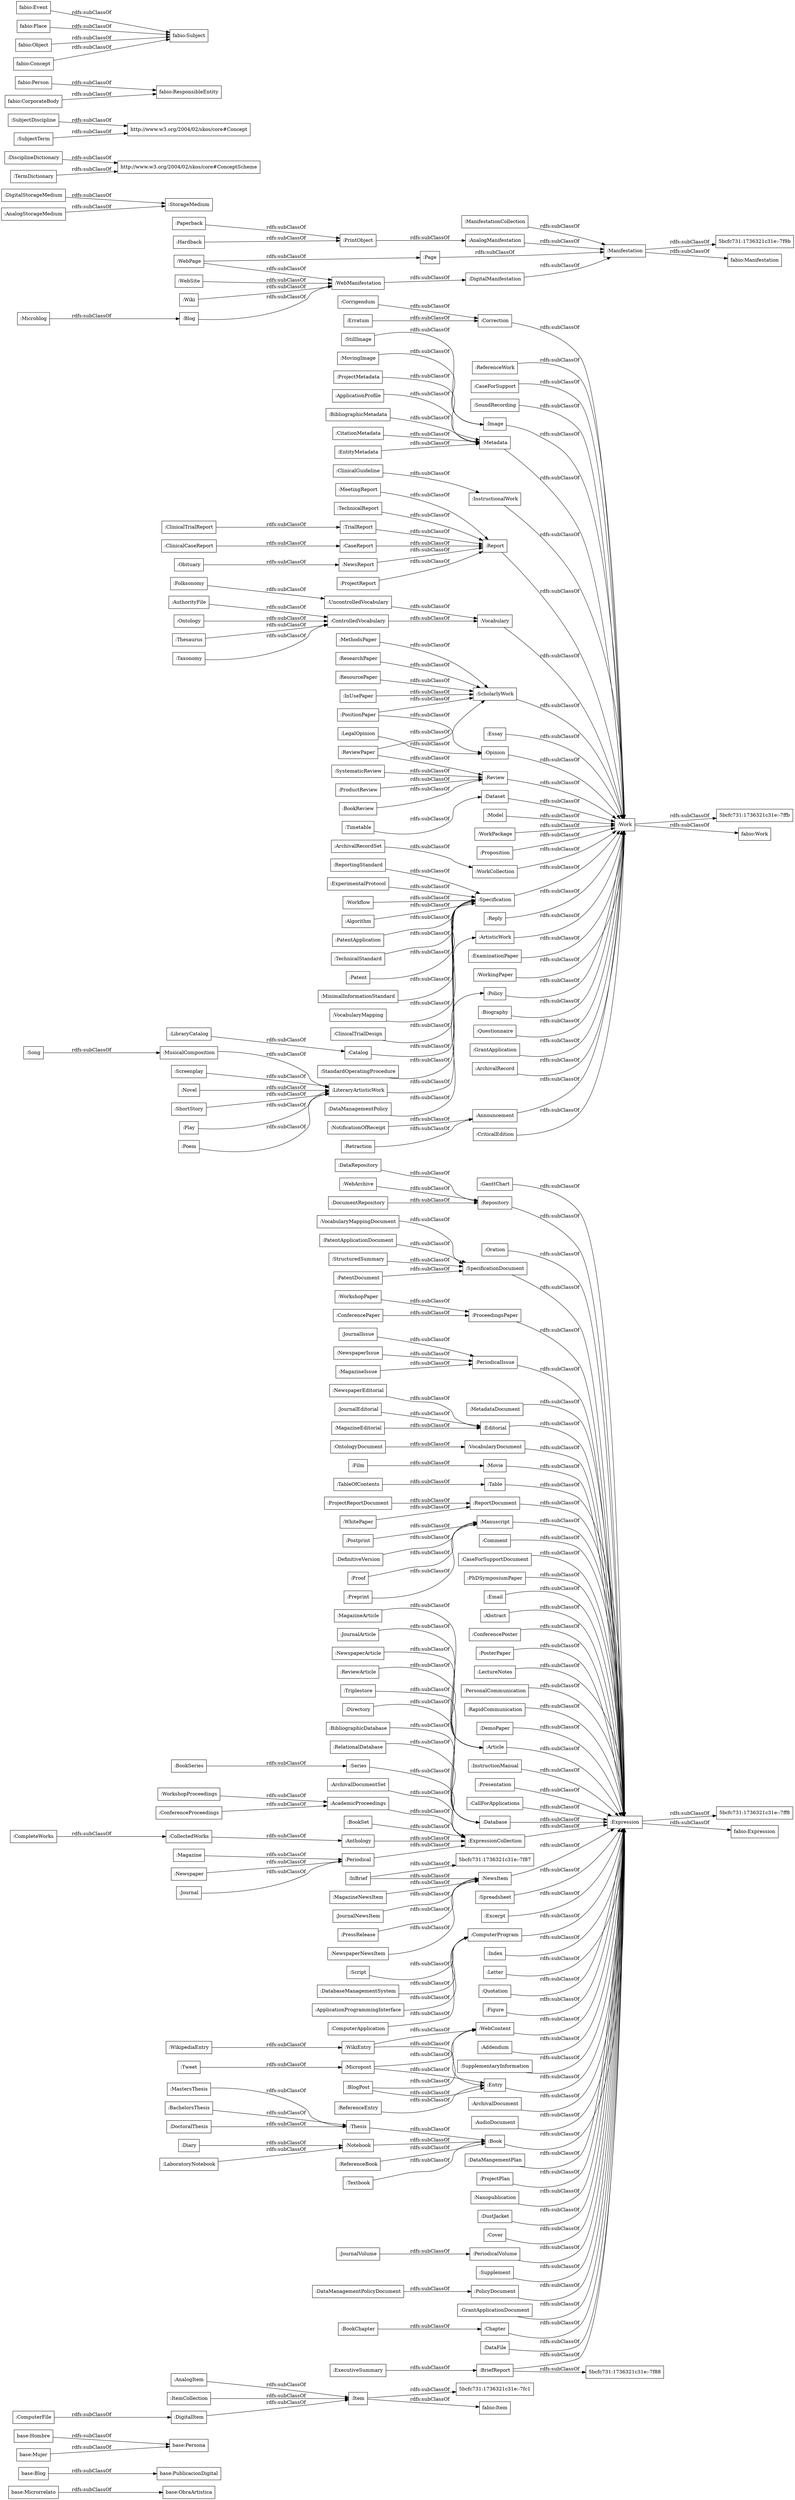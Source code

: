 digraph ar2dtool_diagram { 
rankdir=LR;
size="1000"
node [shape = rectangle, color="black"]; "base:ObraArtistica" "base:PublicacionDigital" "base:Persona" "base:Hombre" "base:Mujer" "base:Microrrelato" "base:Blog" ":AnalogItem" ":Oration" ":Song" ":SpecificationDocument" ":ProceedingsPaper" ":ComputerFile" ":ReferenceWork" "5bcfc731:1736321c31e:-7fc1" ":ReviewArticle" ":MethodsPaper" ":Diary" ":ReferenceEntry" ":LaboratoryNotebook" ":ClinicalTrialReport" ":ManifestationCollection" ":PeriodicalIssue" ":Textbook" ":CaseForSupport" ":SoundRecording" ":MetadataDocument" ":Editorial" ":Correction" ":PrintObject" ":PressRelease" ":Obituary" ":ResearchPaper" ":WebSite" ":Image" ":Metadata" ":ArchivalDocumentSet" ":BachelorsThesis" ":DigitalStorageMedium" ":Preprint" ":Micropost" ":VocabularyDocument" ":BookChapter" ":ConferencePaper" ":Workflow" ":Movie" ":Table" "5bcfc731:1736321c31e:-7f9b" ":Ontology" ":Thesaurus" ":InstructionalWork" ":Corrigendum" ":SystematicReview" ":Report" ":Poem" ":ArchivalRecordSet" ":PatentDocument" "http://www.w3.org/2004/02/skos/core#ConceptScheme" ":Vocabulary" ":Screenplay" ":Wiki" ":DataRepository" ":Postprint" ":AcademicProceedings" ":ReportDocument" ":Manuscript" ":JournalIssue" ":StorageMedium" ":RelationalDatabase" ":Essay" ":Comment" ":NewspaperNewsItem" ":Film" ":EntityMetadata" ":AnalogStorageMedium" ":Thesis" ":CaseForSupportDocument" ":ProjectMetadata" ":Tweet" ":Algorithm" ":PhDSymposiumPaper" ":ComputerApplication" ":Folksonomy" ":ClinicalCaseReport" ":ExecutiveSummary" ":LegalOpinion" ":ScholarlyWork" ":NotificationOfReceipt" ":Triplestore" ":Email" ":Abstract" ":ConferencePoster" ":LiteraryArtisticWork" ":WebArchive" ":DisciplineDictionary" ":WebManifestation" ":InBrief" ":Novel" ":PatentApplication" "5bcfc731:1736321c31e:-7ff8" ":Script" ":DataManagementPolicyDocument" ":ResourcePaper" ":ConferenceProceedings" ":Model" ":PosterPaper" ":TechnicalStandard" ":LectureNotes" ":PersonalCommunication" ":DataManagementPolicy" "fabio:Item" ":Erratum" ":WikiEntry" ":StillImage" ":Item" ":RapidCommunication" ":TrialReport" ":WorkPackage" ":DemoPaper" ":InUsePaper" ":UncontrolledVocabulary" ":Article" ":InstructionManual" ":Presentation" ":Proposition" ":CallForApplications" ":WebPage" ":Database" ":VocabularyMappingDocument" ":Patent" ":Notebook" ":Dataset" ":MinimalInformationStandard" ":PositionPaper" ":ExpressionCollection" ":NewsItem" ":Microblog" ":Magazine" ":CaseReport" ":ComputerProgram" ":Spreadsheet" ":BlogPost" ":Excerpt" ":ArtisticWork" ":Entry" ":Index" ":JournalVolume" ":JournalNewsItem" ":ProductReview" ":Taxonomy" ":WorkCollection" ":VocabularyMapping" ":Letter" ":WhitePaper" ":Paperback" ":Quotation" ":PatentApplicationDocument" ":Reply" ":Figure" ":BookReview" ":Specification" ":AnalogManifestation" ":ControlledVocabulary" ":BriefReport" ":Addendum" ":ExaminationPaper" ":BookSeries" ":Newspaper" ":Retraction" ":Review" ":WorkshopPaper" ":Opinion" ":WorkshopProceedings" ":Timetable" ":SupplementaryInformation" ":Book" ":ReviewPaper" ":WebContent" ":MovingImage" "5bcfc731:1736321c31e:-7f87" "fabio:Expression" ":ClinicalTrialDesign" ":MagazineNewsItem" ":ReferenceBook" ":ItemCollection" ":WikipediaEntry" ":DefinitiveVersion" ":ArchivalDocument" ":StandardOperatingProcedure" "http://www.w3.org/2004/02/skos/core#Concept" ":BookSet" ":ReportingStandard" ":ProjectReport" ":Anthology" ":MusicalComposition" ":AudioDocument" ":NewspaperIssue" ":MagazineIssue" ":Periodical" ":Manifestation" ":SubjectDiscipline" ":Expression" ":ProjectReportDocument" ":WorkingPaper" ":Catalog" "5bcfc731:1736321c31e:-7f88" ":MagazineArticle" ":Directory" ":PeriodicalVolume" ":NewspaperEditorial" ":Policy" ":Page" ":Biography" ":Questionnaire" ":MeetingReport" ":DataMangementPlan" ":DocumentRepository" ":ClinicalGuideline" ":ShortStory" ":StructuredSummary" ":ProjectPlan" ":CompleteWorks" ":OntologyDocument" ":DoctoralThesis" ":Nanopublication" ":DustJacket" ":Cover" ":SubjectTerm" ":Series" ":JournalEditorial" ":Hardback" ":MastersThesis" ":PolicyDocument" "5bcfc731:1736321c31e:-7ffb" ":Supplement" "fabio:Manifestation" ":TableOfContents" ":Chapter" ":ExperimentalProtocol" ":GrantApplicationDocument" ":GrantApplication" ":TechnicalReport" ":Repository" ":DigitalItem" ":CollectedWorks" ":DigitalManifestation" ":DataFile" ":BibliographicDatabase" ":ArchivalRecord" ":TermDictionary" ":ApplicationProfile" ":NewsReport" ":Journal" "fabio:Work" ":Announcement" ":DatabaseManagementSystem" ":LibraryCatalog" ":BibliographicMetadata" ":CitationMetadata" ":GanttChart" ":AuthorityFile" ":Blog" ":MagazineEditorial" ":Play" ":CriticalEdition" ":JournalArticle" ":Work" ":Proof" ":ApplicationProgrammingInterface" ":NewspaperArticle" "fabio:Person" "fabio:Subject" "fabio:ResponsibleEntity" "fabio:CorporateBody" "fabio:Event" "fabio:Place" "fabio:Object" "fabio:Concept" ; /*classes style*/
	":Newspaper" -> ":Periodical" [ label = "rdfs:subClassOf" ];
	":Wiki" -> ":WebManifestation" [ label = "rdfs:subClassOf" ];
	":SubjectTerm" -> "http://www.w3.org/2004/02/skos/core#Concept" [ label = "rdfs:subClassOf" ];
	":Policy" -> ":Work" [ label = "rdfs:subClassOf" ];
	":WhitePaper" -> ":ReportDocument" [ label = "rdfs:subClassOf" ];
	":MethodsPaper" -> ":ScholarlyWork" [ label = "rdfs:subClassOf" ];
	":InstructionManual" -> ":Expression" [ label = "rdfs:subClassOf" ];
	":RapidCommunication" -> ":Expression" [ label = "rdfs:subClassOf" ];
	":Hardback" -> ":PrintObject" [ label = "rdfs:subClassOf" ];
	":ArchivalRecordSet" -> ":WorkCollection" [ label = "rdfs:subClassOf" ];
	":ExecutiveSummary" -> ":BriefReport" [ label = "rdfs:subClassOf" ];
	":InBrief" -> "5bcfc731:1736321c31e:-7f87" [ label = "rdfs:subClassOf" ];
	":InBrief" -> ":NewsItem" [ label = "rdfs:subClassOf" ];
	":ComputerProgram" -> ":Expression" [ label = "rdfs:subClassOf" ];
	":Page" -> ":Manifestation" [ label = "rdfs:subClassOf" ];
	":DigitalStorageMedium" -> ":StorageMedium" [ label = "rdfs:subClassOf" ];
	"base:Blog" -> "base:PublicacionDigital" [ label = "rdfs:subClassOf" ];
	":Editorial" -> ":Expression" [ label = "rdfs:subClassOf" ];
	":StillImage" -> ":Image" [ label = "rdfs:subClassOf" ];
	":Entry" -> ":Expression" [ label = "rdfs:subClassOf" ];
	":ClinicalCaseReport" -> ":CaseReport" [ label = "rdfs:subClassOf" ];
	":InUsePaper" -> ":ScholarlyWork" [ label = "rdfs:subClassOf" ];
	":Play" -> ":LiteraryArtisticWork" [ label = "rdfs:subClassOf" ];
	"base:Hombre" -> "base:Persona" [ label = "rdfs:subClassOf" ];
	":MagazineIssue" -> ":PeriodicalIssue" [ label = "rdfs:subClassOf" ];
	":Workflow" -> ":Specification" [ label = "rdfs:subClassOf" ];
	":Article" -> ":Expression" [ label = "rdfs:subClassOf" ];
	":PhDSymposiumPaper" -> ":Expression" [ label = "rdfs:subClassOf" ];
	":Manuscript" -> ":Expression" [ label = "rdfs:subClassOf" ];
	":Script" -> ":ComputerProgram" [ label = "rdfs:subClassOf" ];
	":Spreadsheet" -> ":Expression" [ label = "rdfs:subClassOf" ];
	":MagazineArticle" -> ":Article" [ label = "rdfs:subClassOf" ];
	":Thesis" -> ":Book" [ label = "rdfs:subClassOf" ];
	":ExpressionCollection" -> ":Expression" [ label = "rdfs:subClassOf" ];
	":CallForApplications" -> ":Expression" [ label = "rdfs:subClassOf" ];
	":JournalNewsItem" -> ":NewsItem" [ label = "rdfs:subClassOf" ];
	"fabio:CorporateBody" -> "fabio:ResponsibleEntity" [ label = "rdfs:subClassOf" ];
	":Correction" -> ":Work" [ label = "rdfs:subClassOf" ];
	":TechnicalStandard" -> ":Specification" [ label = "rdfs:subClassOf" ];
	":Proposition" -> ":Work" [ label = "rdfs:subClassOf" ];
	":PressRelease" -> ":NewsItem" [ label = "rdfs:subClassOf" ];
	":RelationalDatabase" -> ":Database" [ label = "rdfs:subClassOf" ];
	":Series" -> ":ExpressionCollection" [ label = "rdfs:subClassOf" ];
	":Periodical" -> ":ExpressionCollection" [ label = "rdfs:subClassOf" ];
	":UncontrolledVocabulary" -> ":Vocabulary" [ label = "rdfs:subClassOf" ];
	"fabio:Place" -> "fabio:Subject" [ label = "rdfs:subClassOf" ];
	":ArchivalDocument" -> ":Expression" [ label = "rdfs:subClassOf" ];
	":AuthorityFile" -> ":ControlledVocabulary" [ label = "rdfs:subClassOf" ];
	":MagazineNewsItem" -> ":NewsItem" [ label = "rdfs:subClassOf" ];
	":Tweet" -> ":Micropost" [ label = "rdfs:subClassOf" ];
	":Song" -> ":MusicalComposition" [ label = "rdfs:subClassOf" ];
	":Paperback" -> ":PrintObject" [ label = "rdfs:subClassOf" ];
	":Specification" -> ":Work" [ label = "rdfs:subClassOf" ];
	":Preprint" -> ":Manuscript" [ label = "rdfs:subClassOf" ];
	":ProjectReportDocument" -> ":ReportDocument" [ label = "rdfs:subClassOf" ];
	":BlogPost" -> ":Entry" [ label = "rdfs:subClassOf" ];
	":BlogPost" -> ":WebContent" [ label = "rdfs:subClassOf" ];
	":Obituary" -> ":NewsReport" [ label = "rdfs:subClassOf" ];
	":CaseReport" -> ":Report" [ label = "rdfs:subClassOf" ];
	":Timetable" -> ":Dataset" [ label = "rdfs:subClassOf" ];
	":WorkshopProceedings" -> ":AcademicProceedings" [ label = "rdfs:subClassOf" ];
	":Retraction" -> ":Announcement" [ label = "rdfs:subClassOf" ];
	":Image" -> ":Work" [ label = "rdfs:subClassOf" ];
	":GrantApplication" -> ":Work" [ label = "rdfs:subClassOf" ];
	":MagazineEditorial" -> ":Editorial" [ label = "rdfs:subClassOf" ];
	":Textbook" -> ":Book" [ label = "rdfs:subClassOf" ];
	":StandardOperatingProcedure" -> ":Specification" [ label = "rdfs:subClassOf" ];
	":TableOfContents" -> ":Table" [ label = "rdfs:subClassOf" ];
	":Table" -> ":Expression" [ label = "rdfs:subClassOf" ];
	":JournalIssue" -> ":PeriodicalIssue" [ label = "rdfs:subClassOf" ];
	":PeriodicalIssue" -> ":Expression" [ label = "rdfs:subClassOf" ];
	":ClinicalTrialReport" -> ":TrialReport" [ label = "rdfs:subClassOf" ];
	":Metadata" -> ":Work" [ label = "rdfs:subClassOf" ];
	":ReferenceWork" -> ":Work" [ label = "rdfs:subClassOf" ];
	":Algorithm" -> ":Specification" [ label = "rdfs:subClassOf" ];
	":Diary" -> ":Notebook" [ label = "rdfs:subClassOf" ];
	":Review" -> ":Work" [ label = "rdfs:subClassOf" ];
	":MusicalComposition" -> ":LiteraryArtisticWork" [ label = "rdfs:subClassOf" ];
	":ReportingStandard" -> ":Specification" [ label = "rdfs:subClassOf" ];
	":NewspaperArticle" -> ":Article" [ label = "rdfs:subClassOf" ];
	":PeriodicalVolume" -> ":Expression" [ label = "rdfs:subClassOf" ];
	":MastersThesis" -> ":Thesis" [ label = "rdfs:subClassOf" ];
	":ConferencePaper" -> ":ProceedingsPaper" [ label = "rdfs:subClassOf" ];
	":Novel" -> ":LiteraryArtisticWork" [ label = "rdfs:subClassOf" ];
	":VocabularyMapping" -> ":Specification" [ label = "rdfs:subClassOf" ];
	":ResearchPaper" -> ":ScholarlyWork" [ label = "rdfs:subClassOf" ];
	":DataFile" -> ":Expression" [ label = "rdfs:subClassOf" ];
	":NewsReport" -> ":Report" [ label = "rdfs:subClassOf" ];
	":NewsItem" -> ":Expression" [ label = "rdfs:subClassOf" ];
	":Triplestore" -> ":Database" [ label = "rdfs:subClassOf" ];
	":ClinicalTrialDesign" -> ":Specification" [ label = "rdfs:subClassOf" ];
	":Cover" -> ":Expression" [ label = "rdfs:subClassOf" ];
	":Directory" -> ":Database" [ label = "rdfs:subClassOf" ];
	":Expression" -> "5bcfc731:1736321c31e:-7ff8" [ label = "rdfs:subClassOf" ];
	":Expression" -> "fabio:Expression" [ label = "rdfs:subClassOf" ];
	":TermDictionary" -> "http://www.w3.org/2004/02/skos/core#ConceptScheme" [ label = "rdfs:subClassOf" ];
	":Item" -> "5bcfc731:1736321c31e:-7fc1" [ label = "rdfs:subClassOf" ];
	":Item" -> "fabio:Item" [ label = "rdfs:subClassOf" ];
	":ArtisticWork" -> ":Work" [ label = "rdfs:subClassOf" ];
	":DustJacket" -> ":Expression" [ label = "rdfs:subClassOf" ];
	":Notebook" -> ":Book" [ label = "rdfs:subClassOf" ];
	":Postprint" -> ":Manuscript" [ label = "rdfs:subClassOf" ];
	":NewspaperIssue" -> ":PeriodicalIssue" [ label = "rdfs:subClassOf" ];
	":Patent" -> ":Specification" [ label = "rdfs:subClassOf" ];
	":Addendum" -> ":Expression" [ label = "rdfs:subClassOf" ];
	":WorkPackage" -> ":Work" [ label = "rdfs:subClassOf" ];
	":Dataset" -> ":Work" [ label = "rdfs:subClassOf" ];
	":NewspaperNewsItem" -> ":NewsItem" [ label = "rdfs:subClassOf" ];
	":DataRepository" -> ":Repository" [ label = "rdfs:subClassOf" ];
	":VocabularyMappingDocument" -> ":SpecificationDocument" [ label = "rdfs:subClassOf" ];
	":ItemCollection" -> ":Item" [ label = "rdfs:subClassOf" ];
	":Biography" -> ":Work" [ label = "rdfs:subClassOf" ];
	":AudioDocument" -> ":Expression" [ label = "rdfs:subClassOf" ];
	":Report" -> ":Work" [ label = "rdfs:subClassOf" ];
	":GrantApplicationDocument" -> ":Expression" [ label = "rdfs:subClassOf" ];
	":DefinitiveVersion" -> ":Manuscript" [ label = "rdfs:subClassOf" ];
	":Ontology" -> ":ControlledVocabulary" [ label = "rdfs:subClassOf" ];
	":Blog" -> ":WebManifestation" [ label = "rdfs:subClassOf" ];
	":SystematicReview" -> ":Review" [ label = "rdfs:subClassOf" ];
	":Magazine" -> ":Periodical" [ label = "rdfs:subClassOf" ];
	":ResourcePaper" -> ":ScholarlyWork" [ label = "rdfs:subClassOf" ];
	":JournalEditorial" -> ":Editorial" [ label = "rdfs:subClassOf" ];
	":AcademicProceedings" -> ":ExpressionCollection" [ label = "rdfs:subClassOf" ];
	":LaboratoryNotebook" -> ":Notebook" [ label = "rdfs:subClassOf" ];
	":Oration" -> ":Expression" [ label = "rdfs:subClassOf" ];
	":DemoPaper" -> ":Expression" [ label = "rdfs:subClassOf" ];
	":BookChapter" -> ":Chapter" [ label = "rdfs:subClassOf" ];
	":PrintObject" -> ":AnalogManifestation" [ label = "rdfs:subClassOf" ];
	":BachelorsThesis" -> ":Thesis" [ label = "rdfs:subClassOf" ];
	":Manifestation" -> "5bcfc731:1736321c31e:-7f9b" [ label = "rdfs:subClassOf" ];
	":Manifestation" -> "fabio:Manifestation" [ label = "rdfs:subClassOf" ];
	":StructuredSummary" -> ":SpecificationDocument" [ label = "rdfs:subClassOf" ];
	":Excerpt" -> ":Expression" [ label = "rdfs:subClassOf" ];
	":CaseForSupportDocument" -> ":Expression" [ label = "rdfs:subClassOf" ];
	":SoundRecording" -> ":Work" [ label = "rdfs:subClassOf" ];
	":MinimalInformationStandard" -> ":Specification" [ label = "rdfs:subClassOf" ];
	":VocabularyDocument" -> ":Expression" [ label = "rdfs:subClassOf" ];
	":ConferenceProceedings" -> ":AcademicProceedings" [ label = "rdfs:subClassOf" ];
	":ManifestationCollection" -> ":Manifestation" [ label = "rdfs:subClassOf" ];
	":ExaminationPaper" -> ":Work" [ label = "rdfs:subClassOf" ];
	":GanttChart" -> ":Expression" [ label = "rdfs:subClassOf" ];
	":BookSet" -> ":ExpressionCollection" [ label = "rdfs:subClassOf" ];
	":Supplement" -> ":Expression" [ label = "rdfs:subClassOf" ];
	":ReviewPaper" -> ":Review" [ label = "rdfs:subClassOf" ];
	":ReviewPaper" -> ":ScholarlyWork" [ label = "rdfs:subClassOf" ];
	":CaseForSupport" -> ":Work" [ label = "rdfs:subClassOf" ];
	":Corrigendum" -> ":Correction" [ label = "rdfs:subClassOf" ];
	":DigitalItem" -> ":Item" [ label = "rdfs:subClassOf" ];
	":Database" -> ":Expression" [ label = "rdfs:subClassOf" ];
	":SubjectDiscipline" -> "http://www.w3.org/2004/02/skos/core#Concept" [ label = "rdfs:subClassOf" ];
	":ShortStory" -> ":LiteraryArtisticWork" [ label = "rdfs:subClassOf" ];
	":WebSite" -> ":WebManifestation" [ label = "rdfs:subClassOf" ];
	":CitationMetadata" -> ":Metadata" [ label = "rdfs:subClassOf" ];
	":DocumentRepository" -> ":Repository" [ label = "rdfs:subClassOf" ];
	":Index" -> ":Expression" [ label = "rdfs:subClassOf" ];
	":Work" -> "5bcfc731:1736321c31e:-7ffb" [ label = "rdfs:subClassOf" ];
	":Work" -> "fabio:Work" [ label = "rdfs:subClassOf" ];
	":JournalArticle" -> ":Article" [ label = "rdfs:subClassOf" ];
	":CollectedWorks" -> ":Anthology" [ label = "rdfs:subClassOf" ];
	":AnalogManifestation" -> ":Manifestation" [ label = "rdfs:subClassOf" ];
	":EntityMetadata" -> ":Metadata" [ label = "rdfs:subClassOf" ];
	":LiteraryArtisticWork" -> ":ArtisticWork" [ label = "rdfs:subClassOf" ];
	":ConferencePoster" -> ":Expression" [ label = "rdfs:subClassOf" ];
	"fabio:Object" -> "fabio:Subject" [ label = "rdfs:subClassOf" ];
	"fabio:Event" -> "fabio:Subject" [ label = "rdfs:subClassOf" ];
	":WebArchive" -> ":Repository" [ label = "rdfs:subClassOf" ];
	":Abstract" -> ":Expression" [ label = "rdfs:subClassOf" ];
	":WebManifestation" -> ":DigitalManifestation" [ label = "rdfs:subClassOf" ];
	":WorkshopPaper" -> ":ProceedingsPaper" [ label = "rdfs:subClassOf" ];
	":Catalog" -> ":Specification" [ label = "rdfs:subClassOf" ];
	":BookReview" -> ":Review" [ label = "rdfs:subClassOf" ];
	":Essay" -> ":Work" [ label = "rdfs:subClassOf" ];
	":DataMangementPlan" -> ":Expression" [ label = "rdfs:subClassOf" ];
	":Folksonomy" -> ":UncontrolledVocabulary" [ label = "rdfs:subClassOf" ];
	"fabio:Concept" -> "fabio:Subject" [ label = "rdfs:subClassOf" ];
	":DatabaseManagementSystem" -> ":ComputerProgram" [ label = "rdfs:subClassOf" ];
	":Chapter" -> ":Expression" [ label = "rdfs:subClassOf" ];
	":PatentApplicationDocument" -> ":SpecificationDocument" [ label = "rdfs:subClassOf" ];
	":ReportDocument" -> ":Expression" [ label = "rdfs:subClassOf" ];
	":ProductReview" -> ":Review" [ label = "rdfs:subClassOf" ];
	":TechnicalReport" -> ":Report" [ label = "rdfs:subClassOf" ];
	":NewspaperEditorial" -> ":Editorial" [ label = "rdfs:subClassOf" ];
	":Repository" -> ":Expression" [ label = "rdfs:subClassOf" ];
	":ExperimentalProtocol" -> ":Specification" [ label = "rdfs:subClassOf" ];
	":PatentApplication" -> ":Specification" [ label = "rdfs:subClassOf" ];
	":Erratum" -> ":Correction" [ label = "rdfs:subClassOf" ];
	":Vocabulary" -> ":Work" [ label = "rdfs:subClassOf" ];
	":WikiEntry" -> ":Entry" [ label = "rdfs:subClassOf" ];
	":WikiEntry" -> ":WebContent" [ label = "rdfs:subClassOf" ];
	":ReferenceBook" -> ":Book" [ label = "rdfs:subClassOf" ];
	":BibliographicMetadata" -> ":Metadata" [ label = "rdfs:subClassOf" ];
	":Announcement" -> ":Work" [ label = "rdfs:subClassOf" ];
	":LibraryCatalog" -> ":Catalog" [ label = "rdfs:subClassOf" ];
	":DigitalManifestation" -> ":Manifestation" [ label = "rdfs:subClassOf" ];
	":Journal" -> ":Periodical" [ label = "rdfs:subClassOf" ];
	":ReviewArticle" -> ":Article" [ label = "rdfs:subClassOf" ];
	":Micropost" -> ":WebContent" [ label = "rdfs:subClassOf" ];
	":Micropost" -> ":Entry" [ label = "rdfs:subClassOf" ];
	":Movie" -> ":Expression" [ label = "rdfs:subClassOf" ];
	":PositionPaper" -> ":ScholarlyWork" [ label = "rdfs:subClassOf" ];
	":PositionPaper" -> ":Opinion" [ label = "rdfs:subClassOf" ];
	":LectureNotes" -> ":Expression" [ label = "rdfs:subClassOf" ];
	":DisciplineDictionary" -> "http://www.w3.org/2004/02/skos/core#ConceptScheme" [ label = "rdfs:subClassOf" ];
	":PosterPaper" -> ":Expression" [ label = "rdfs:subClassOf" ];
	":BriefReport" -> ":Expression" [ label = "rdfs:subClassOf" ];
	":BriefReport" -> "5bcfc731:1736321c31e:-7f88" [ label = "rdfs:subClassOf" ];
	":ComputerApplication" -> ":ComputerProgram" [ label = "rdfs:subClassOf" ];
	":Proof" -> ":Manuscript" [ label = "rdfs:subClassOf" ];
	":WorkCollection" -> ":Work" [ label = "rdfs:subClassOf" ];
	":InstructionalWork" -> ":Work" [ label = "rdfs:subClassOf" ];
	"base:Microrrelato" -> "base:ObraArtistica" [ label = "rdfs:subClassOf" ];
	":Letter" -> ":Expression" [ label = "rdfs:subClassOf" ];
	":SpecificationDocument" -> ":Expression" [ label = "rdfs:subClassOf" ];
	":ControlledVocabulary" -> ":Vocabulary" [ label = "rdfs:subClassOf" ];
	":ComputerFile" -> ":DigitalItem" [ label = "rdfs:subClassOf" ];
	":MovingImage" -> ":Image" [ label = "rdfs:subClassOf" ];
	":JournalVolume" -> ":PeriodicalVolume" [ label = "rdfs:subClassOf" ];
	":ApplicationProfile" -> ":Metadata" [ label = "rdfs:subClassOf" ];
	":OntologyDocument" -> ":VocabularyDocument" [ label = "rdfs:subClassOf" ];
	":Model" -> ":Work" [ label = "rdfs:subClassOf" ];
	":WebContent" -> ":Expression" [ label = "rdfs:subClassOf" ];
	":Screenplay" -> ":LiteraryArtisticWork" [ label = "rdfs:subClassOf" ];
	":Film" -> ":Movie" [ label = "rdfs:subClassOf" ];
	":DataManagementPolicy" -> ":Policy" [ label = "rdfs:subClassOf" ];
	":PersonalCommunication" -> ":Expression" [ label = "rdfs:subClassOf" ];
	":Poem" -> ":LiteraryArtisticWork" [ label = "rdfs:subClassOf" ];
	":Email" -> ":Expression" [ label = "rdfs:subClassOf" ];
	":Opinion" -> ":Work" [ label = "rdfs:subClassOf" ];
	":CompleteWorks" -> ":CollectedWorks" [ label = "rdfs:subClassOf" ];
	":SupplementaryInformation" -> ":Expression" [ label = "rdfs:subClassOf" ];
	":MeetingReport" -> ":Report" [ label = "rdfs:subClassOf" ];
	"base:Mujer" -> "base:Persona" [ label = "rdfs:subClassOf" ];
	":LegalOpinion" -> ":Opinion" [ label = "rdfs:subClassOf" ];
	":Microblog" -> ":Blog" [ label = "rdfs:subClassOf" ];
	":DoctoralThesis" -> ":Thesis" [ label = "rdfs:subClassOf" ];
	":DataManagementPolicyDocument" -> ":PolicyDocument" [ label = "rdfs:subClassOf" ];
	":ClinicalGuideline" -> ":InstructionalWork" [ label = "rdfs:subClassOf" ];
	":NotificationOfReceipt" -> ":Announcement" [ label = "rdfs:subClassOf" ];
	":Comment" -> ":Expression" [ label = "rdfs:subClassOf" ];
	":PolicyDocument" -> ":Expression" [ label = "rdfs:subClassOf" ];
	":MetadataDocument" -> ":Expression" [ label = "rdfs:subClassOf" ];
	":WebPage" -> ":WebManifestation" [ label = "rdfs:subClassOf" ];
	":WebPage" -> ":Page" [ label = "rdfs:subClassOf" ];
	":WikipediaEntry" -> ":WikiEntry" [ label = "rdfs:subClassOf" ];
	":ProceedingsPaper" -> ":Expression" [ label = "rdfs:subClassOf" ];
	":Reply" -> ":Work" [ label = "rdfs:subClassOf" ];
	":ReferenceEntry" -> ":Entry" [ label = "rdfs:subClassOf" ];
	":ApplicationProgrammingInterface" -> ":ComputerProgram" [ label = "rdfs:subClassOf" ];
	":WorkingPaper" -> ":Work" [ label = "rdfs:subClassOf" ];
	":Questionnaire" -> ":Work" [ label = "rdfs:subClassOf" ];
	":TrialReport" -> ":Report" [ label = "rdfs:subClassOf" ];
	":AnalogStorageMedium" -> ":StorageMedium" [ label = "rdfs:subClassOf" ];
	":BookSeries" -> ":Series" [ label = "rdfs:subClassOf" ];
	":ArchivalDocumentSet" -> ":ExpressionCollection" [ label = "rdfs:subClassOf" ];
	":Nanopublication" -> ":Expression" [ label = "rdfs:subClassOf" ];
	":BibliographicDatabase" -> ":Database" [ label = "rdfs:subClassOf" ];
	":Presentation" -> ":Expression" [ label = "rdfs:subClassOf" ];
	":PatentDocument" -> ":SpecificationDocument" [ label = "rdfs:subClassOf" ];
	":Figure" -> ":Expression" [ label = "rdfs:subClassOf" ];
	":ProjectPlan" -> ":Expression" [ label = "rdfs:subClassOf" ];
	"fabio:Person" -> "fabio:ResponsibleEntity" [ label = "rdfs:subClassOf" ];
	":Book" -> ":Expression" [ label = "rdfs:subClassOf" ];
	":CriticalEdition" -> ":Work" [ label = "rdfs:subClassOf" ];
	":ProjectMetadata" -> ":Metadata" [ label = "rdfs:subClassOf" ];
	":ScholarlyWork" -> ":Work" [ label = "rdfs:subClassOf" ];
	":Anthology" -> ":ExpressionCollection" [ label = "rdfs:subClassOf" ];
	":Quotation" -> ":Expression" [ label = "rdfs:subClassOf" ];
	":Taxonomy" -> ":ControlledVocabulary" [ label = "rdfs:subClassOf" ];
	":AnalogItem" -> ":Item" [ label = "rdfs:subClassOf" ];
	":Thesaurus" -> ":ControlledVocabulary" [ label = "rdfs:subClassOf" ];
	":ArchivalRecord" -> ":Work" [ label = "rdfs:subClassOf" ];
	":ProjectReport" -> ":Report" [ label = "rdfs:subClassOf" ];

}
